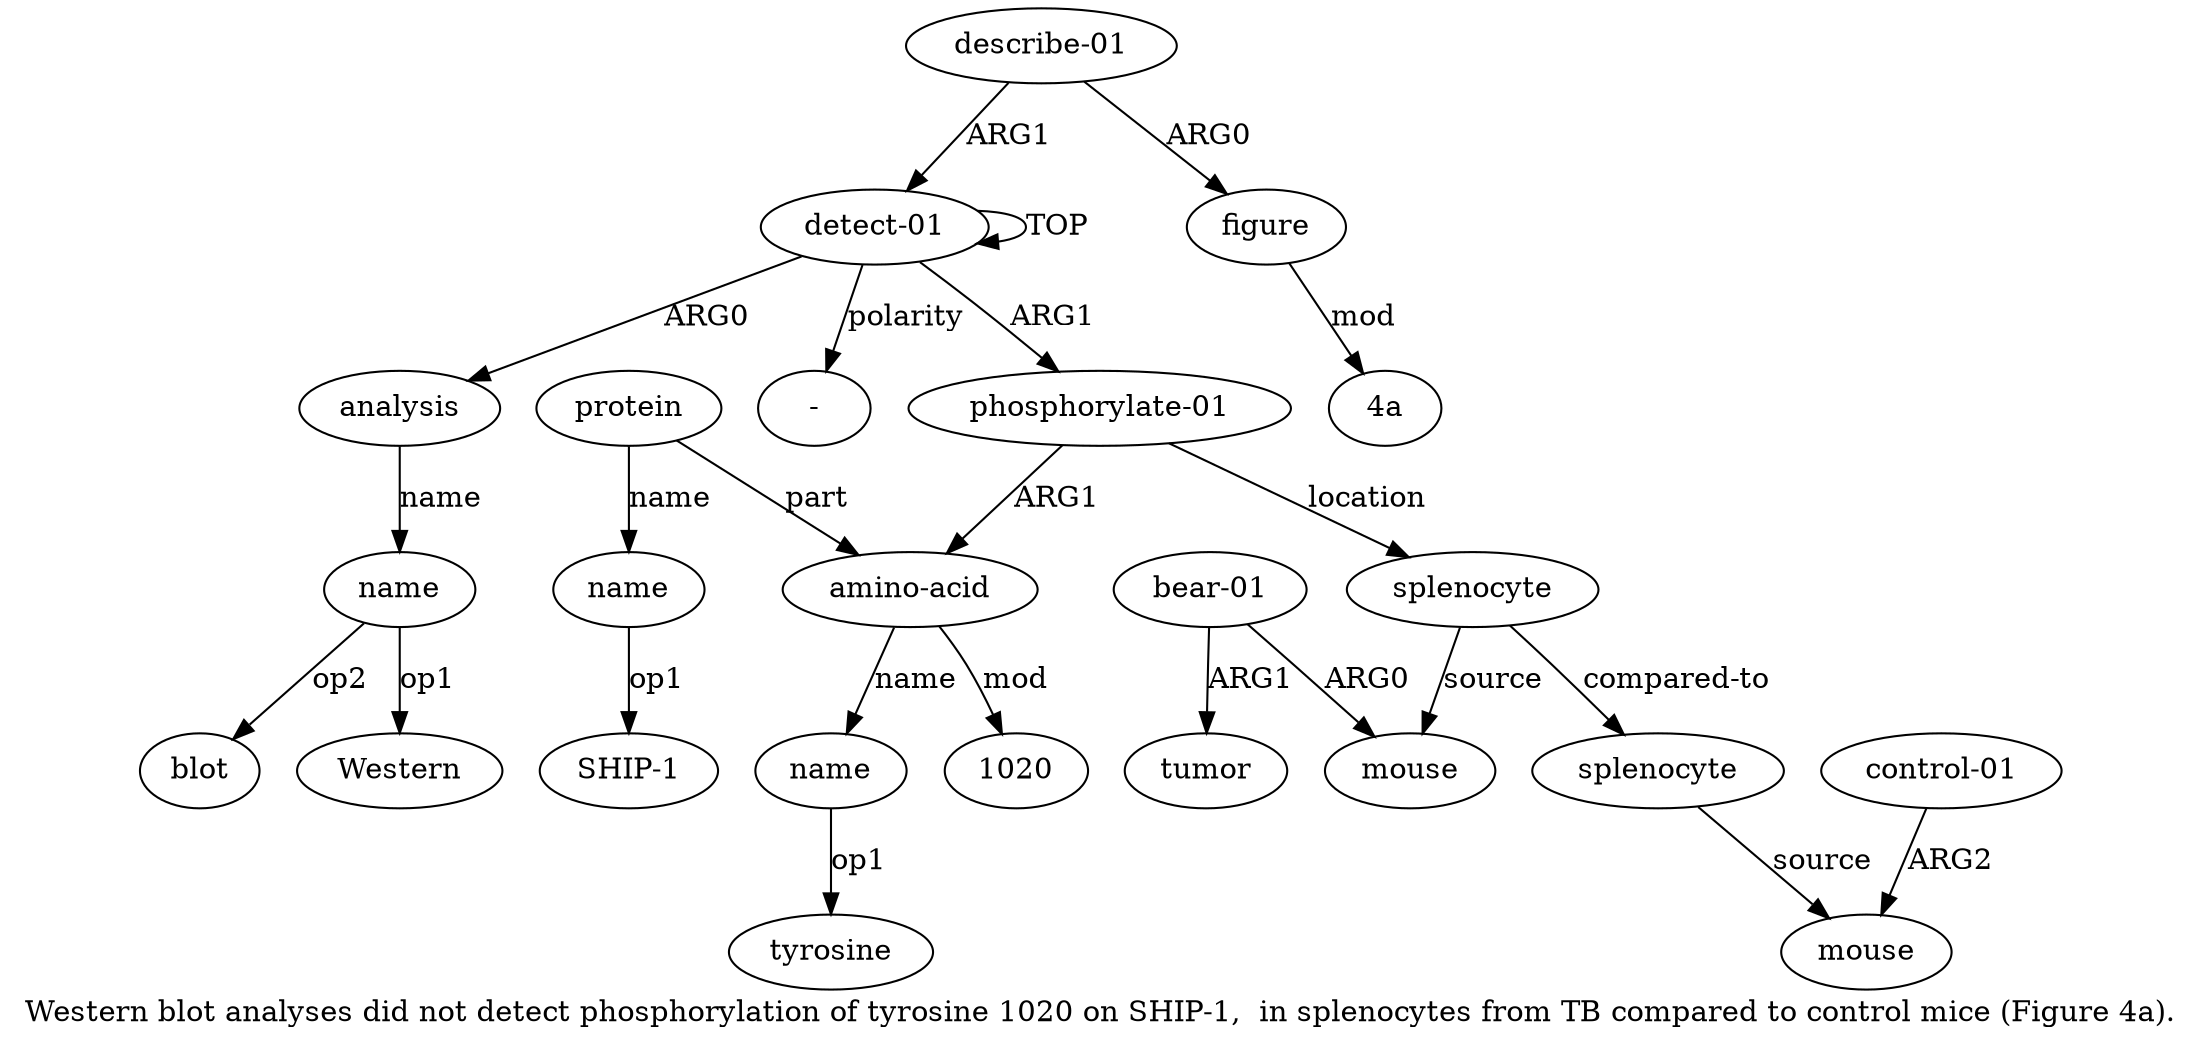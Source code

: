 digraph  {
	graph [label="Western blot analyses did not detect phosphorylation of tyrosine 1020 on SHIP-1,  in splenocytes from TB compared to control mice (\
Figure 4a)."];
	node [label="\N"];
	"a5 tyrosine"	 [color=black,
		gold_ind=-1,
		gold_label=tyrosine,
		label=tyrosine,
		test_ind=-1,
		test_label=tyrosine];
	"a0 -"	 [color=black,
		gold_ind=-1,
		gold_label="-",
		label="-",
		test_ind=-1,
		test_label="-"];
	"a2 Western"	 [color=black,
		gold_ind=-1,
		gold_label=Western,
		label=Western,
		test_ind=-1,
		test_label=Western];
	a15	 [color=black,
		gold_ind=15,
		gold_label="describe-01",
		label="describe-01",
		test_ind=15,
		test_label="describe-01"];
	a16	 [color=black,
		gold_ind=16,
		gold_label=figure,
		label=figure,
		test_ind=16,
		test_label=figure];
	a15 -> a16 [key=0,
	color=black,
	gold_label=ARG0,
	label=ARG0,
	test_label=ARG0];
a0 [color=black,
	gold_ind=0,
	gold_label="detect-01",
	label="detect-01",
	test_ind=0,
	test_label="detect-01"];
a15 -> a0 [key=0,
color=black,
gold_label=ARG1,
label=ARG1,
test_label=ARG1];
a14 [color=black,
gold_ind=14,
gold_label="control-01",
label="control-01",
test_ind=14,
test_label="control-01"];
a13 [color=black,
gold_ind=13,
gold_label=mouse,
label=mouse,
test_ind=13,
test_label=mouse];
a14 -> a13 [key=0,
color=black,
gold_label=ARG2,
label=ARG2,
test_label=ARG2];
"a16 4a" [color=black,
gold_ind=-1,
gold_label="4a",
label="4a",
test_ind=-1,
test_label="4a"];
a16 -> "a16 4a" [key=0,
color=black,
gold_label=mod,
label=mod,
test_label=mod];
a11 [color=black,
gold_ind=11,
gold_label=tumor,
label=tumor,
test_ind=11,
test_label=tumor];
a10 [color=black,
gold_ind=10,
gold_label="bear-01",
label="bear-01",
test_ind=10,
test_label="bear-01"];
a10 -> a11 [key=0,
color=black,
gold_label=ARG1,
label=ARG1,
test_label=ARG1];
a9 [color=black,
gold_ind=9,
gold_label=mouse,
label=mouse,
test_ind=9,
test_label=mouse];
a10 -> a9 [key=0,
color=black,
gold_label=ARG0,
label=ARG0,
test_label=ARG0];
a12 [color=black,
gold_ind=12,
gold_label=splenocyte,
label=splenocyte,
test_ind=12,
test_label=splenocyte];
a12 -> a13 [key=0,
color=black,
gold_label=source,
label=source,
test_label=source];
a1 [color=black,
gold_ind=1,
gold_label=analysis,
label=analysis,
test_ind=1,
test_label=analysis];
a2 [color=black,
gold_ind=2,
gold_label=name,
label=name,
test_ind=2,
test_label=name];
a1 -> a2 [key=0,
color=black,
gold_label=name,
label=name,
test_label=name];
a0 -> "a0 -" [key=0,
color=black,
gold_label=polarity,
label=polarity,
test_label=polarity];
a0 -> a1 [key=0,
color=black,
gold_label=ARG0,
label=ARG0,
test_label=ARG0];
a0 -> a0 [key=0,
color=black,
gold_label=TOP,
label=TOP,
test_label=TOP];
a3 [color=black,
gold_ind=3,
gold_label="phosphorylate-01",
label="phosphorylate-01",
test_ind=3,
test_label="phosphorylate-01"];
a0 -> a3 [key=0,
color=black,
gold_label=ARG1,
label=ARG1,
test_label=ARG1];
a4 [color=black,
gold_ind=4,
gold_label="amino-acid",
label="amino-acid",
test_ind=4,
test_label="amino-acid"];
a3 -> a4 [key=0,
color=black,
gold_label=ARG1,
label=ARG1,
test_label=ARG1];
a8 [color=black,
gold_ind=8,
gold_label=splenocyte,
label=splenocyte,
test_ind=8,
test_label=splenocyte];
a3 -> a8 [key=0,
color=black,
gold_label=location,
label=location,
test_label=location];
"a4 1020" [color=black,
gold_ind=-1,
gold_label=1020,
label=1020,
test_ind=-1,
test_label=1020];
a5 [color=black,
gold_ind=5,
gold_label=name,
label=name,
test_ind=5,
test_label=name];
a5 -> "a5 tyrosine" [key=0,
color=black,
gold_label=op1,
label=op1,
test_label=op1];
a4 -> "a4 1020" [key=0,
color=black,
gold_label=mod,
label=mod,
test_label=mod];
a4 -> a5 [key=0,
color=black,
gold_label=name,
label=name,
test_label=name];
a7 [color=black,
gold_ind=7,
gold_label=name,
label=name,
test_ind=7,
test_label=name];
"a7 SHIP-1" [color=black,
gold_ind=-1,
gold_label="SHIP-1",
label="SHIP-1",
test_ind=-1,
test_label="SHIP-1"];
a7 -> "a7 SHIP-1" [key=0,
color=black,
gold_label=op1,
label=op1,
test_label=op1];
a6 [color=black,
gold_ind=6,
gold_label=protein,
label=protein,
test_ind=6,
test_label=protein];
a6 -> a4 [key=0,
color=black,
gold_label=part,
label=part,
test_label=part];
a6 -> a7 [key=0,
color=black,
gold_label=name,
label=name,
test_label=name];
a8 -> a12 [key=0,
color=black,
gold_label="compared-to",
label="compared-to",
test_label="compared-to"];
a8 -> a9 [key=0,
color=black,
gold_label=source,
label=source,
test_label=source];
a2 -> "a2 Western" [key=0,
color=black,
gold_label=op1,
label=op1,
test_label=op1];
"a2 blot" [color=black,
gold_ind=-1,
gold_label=blot,
label=blot,
test_ind=-1,
test_label=blot];
a2 -> "a2 blot" [key=0,
color=black,
gold_label=op2,
label=op2,
test_label=op2];
}
